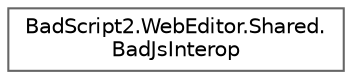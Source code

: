 digraph "Graphical Class Hierarchy"
{
 // LATEX_PDF_SIZE
  bgcolor="transparent";
  edge [fontname=Helvetica,fontsize=10,labelfontname=Helvetica,labelfontsize=10];
  node [fontname=Helvetica,fontsize=10,shape=box,height=0.2,width=0.4];
  rankdir="LR";
  Node0 [id="Node000000",label="BadScript2.WebEditor.Shared.\lBadJsInterop",height=0.2,width=0.4,color="grey40", fillcolor="white", style="filled",URL="$class_bad_script2_1_1_web_editor_1_1_shared_1_1_bad_js_interop.html",tooltip=" "];
}
